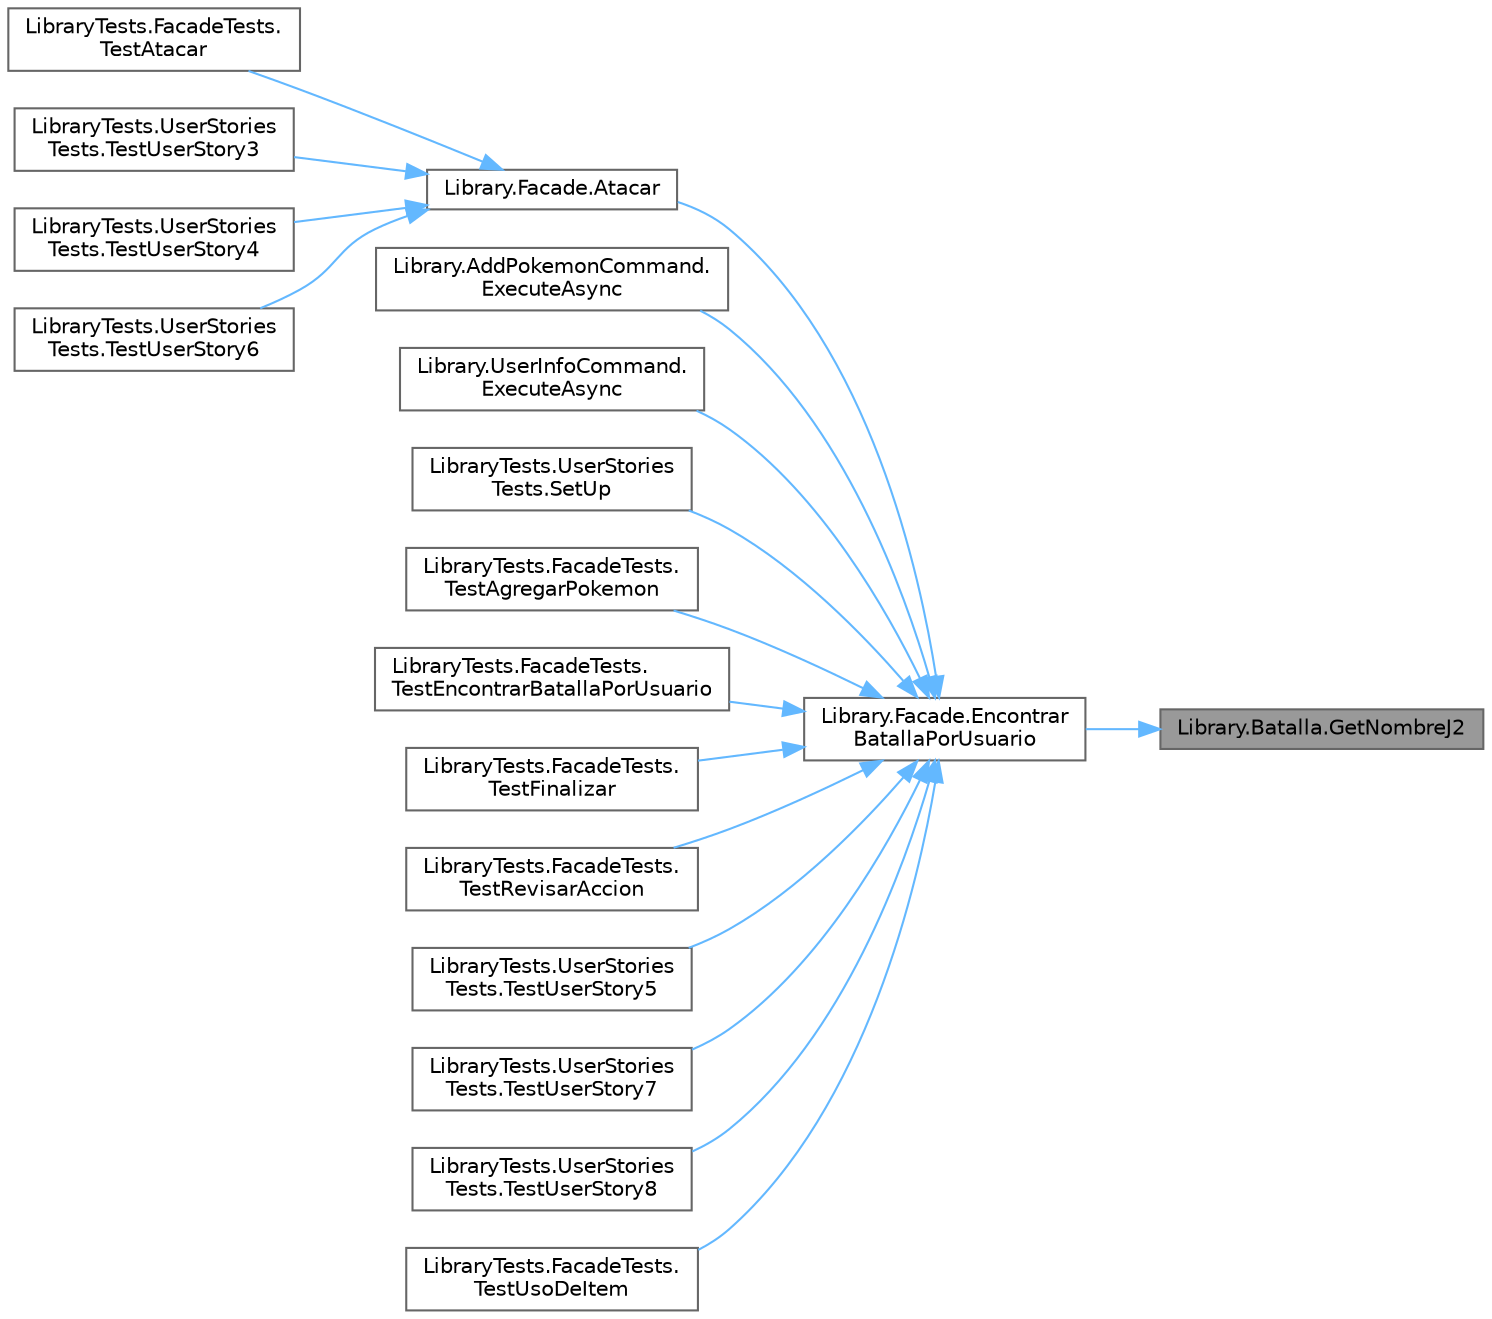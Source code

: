 digraph "Library.Batalla.GetNombreJ2"
{
 // INTERACTIVE_SVG=YES
 // LATEX_PDF_SIZE
  bgcolor="transparent";
  edge [fontname=Helvetica,fontsize=10,labelfontname=Helvetica,labelfontsize=10];
  node [fontname=Helvetica,fontsize=10,shape=box,height=0.2,width=0.4];
  rankdir="RL";
  Node1 [id="Node000001",label="Library.Batalla.GetNombreJ2",height=0.2,width=0.4,color="gray40", fillcolor="grey60", style="filled", fontcolor="black",tooltip="Devuelve el nombre del Jugador 2."];
  Node1 -> Node2 [id="edge1_Node000001_Node000002",dir="back",color="steelblue1",style="solid",tooltip=" "];
  Node2 [id="Node000002",label="Library.Facade.Encontrar\lBatallaPorUsuario",height=0.2,width=0.4,color="grey40", fillcolor="white", style="filled",URL="$classLibrary_1_1Facade.html#ae2cfaea4c9c3f6e400276ce3eb675fc5",tooltip="Busca la batalla según el usuario ingresado."];
  Node2 -> Node3 [id="edge2_Node000002_Node000003",dir="back",color="steelblue1",style="solid",tooltip=" "];
  Node3 [id="Node000003",label="Library.Facade.Atacar",height=0.2,width=0.4,color="grey40", fillcolor="white", style="filled",URL="$classLibrary_1_1Facade.html#a3f677996d74c9736c75f387f24ff0c40",tooltip="Valida y realiza el ataque."];
  Node3 -> Node4 [id="edge3_Node000003_Node000004",dir="back",color="steelblue1",style="solid",tooltip=" "];
  Node4 [id="Node000004",label="LibraryTests.FacadeTests.\lTestAtacar",height=0.2,width=0.4,color="grey40", fillcolor="white", style="filled",URL="$classLibraryTests_1_1FacadeTests.html#af22f93966c93bc6fe2965ce061b62d68",tooltip="Este test comprueba que se pueda atacar correctamente durante la batalla."];
  Node3 -> Node5 [id="edge4_Node000003_Node000005",dir="back",color="steelblue1",style="solid",tooltip=" "];
  Node5 [id="Node000005",label="LibraryTests.UserStories\lTests.TestUserStory3",height=0.2,width=0.4,color="grey40", fillcolor="white", style="filled",URL="$classLibraryTests_1_1UserStoriesTests.html#a883c55f00a8c9bbfdae8dde41e5abd5b",tooltip="Este test comprueba la historia de usuario 3."];
  Node3 -> Node6 [id="edge5_Node000003_Node000006",dir="back",color="steelblue1",style="solid",tooltip=" "];
  Node6 [id="Node000006",label="LibraryTests.UserStories\lTests.TestUserStory4",height=0.2,width=0.4,color="grey40", fillcolor="white", style="filled",URL="$classLibraryTests_1_1UserStoriesTests.html#a29d230cc97f8e77e6587b51d04d34aa5",tooltip="Este test comprueba la historia de usuario 4."];
  Node3 -> Node7 [id="edge6_Node000003_Node000007",dir="back",color="steelblue1",style="solid",tooltip=" "];
  Node7 [id="Node000007",label="LibraryTests.UserStories\lTests.TestUserStory6",height=0.2,width=0.4,color="grey40", fillcolor="white", style="filled",URL="$classLibraryTests_1_1UserStoriesTests.html#aac9f6eeb44dbeb33c33a2a4c2dd34da4",tooltip="Este test comprueba la historia de usuario 6."];
  Node2 -> Node8 [id="edge7_Node000002_Node000008",dir="back",color="steelblue1",style="solid",tooltip=" "];
  Node8 [id="Node000008",label="Library.AddPokemonCommand.\lExecuteAsync",height=0.2,width=0.4,color="grey40", fillcolor="white", style="filled",URL="$classLibrary_1_1AddPokemonCommand.html#ad07c566da5e79577fed7d4865345464a",tooltip="Implementa el comando 'atacar'. Este comando permite al jugador realizar un ataque durante la batalla..."];
  Node2 -> Node9 [id="edge8_Node000002_Node000009",dir="back",color="steelblue1",style="solid",tooltip=" "];
  Node9 [id="Node000009",label="Library.UserInfoCommand.\lExecuteAsync",height=0.2,width=0.4,color="grey40", fillcolor="white", style="filled",URL="$classLibrary_1_1UserInfoCommand.html#ab5bcd91fcf255d4589b30f00a6927ab9",tooltip="Implementa el comando 'userinfo', alias 'who' o 'whois' del bot."];
  Node2 -> Node10 [id="edge9_Node000002_Node000010",dir="back",color="steelblue1",style="solid",tooltip=" "];
  Node10 [id="Node000010",label="LibraryTests.UserStories\lTests.SetUp",height=0.2,width=0.4,color="grey40", fillcolor="white", style="filled",URL="$classLibraryTests_1_1UserStoriesTests.html#ad72f3487f7ce4e7128da2f9156ea2d44",tooltip="En este OneTimeSetUp instanciamos objetos que necesitaremos para testear."];
  Node2 -> Node11 [id="edge10_Node000002_Node000011",dir="back",color="steelblue1",style="solid",tooltip=" "];
  Node11 [id="Node000011",label="LibraryTests.FacadeTests.\lTestAgregarPokemon",height=0.2,width=0.4,color="grey40", fillcolor="white", style="filled",URL="$classLibraryTests_1_1FacadeTests.html#ae7d0bc19b8da0b9b12971d1837cc31ec",tooltip="Este test comprueba que se pueda agregar un Pokémon durante la batalla."];
  Node2 -> Node12 [id="edge11_Node000002_Node000012",dir="back",color="steelblue1",style="solid",tooltip=" "];
  Node12 [id="Node000012",label="LibraryTests.FacadeTests.\lTestEncontrarBatallaPorUsuario",height=0.2,width=0.4,color="grey40", fillcolor="white", style="filled",URL="$classLibraryTests_1_1FacadeTests.html#ae1eaae8f94aa3c79bbf3611d395e5203",tooltip="Este test comprueba que se pueda encontrar una batalla de la lista de batallas por el nombre de un ju..."];
  Node2 -> Node13 [id="edge12_Node000002_Node000013",dir="back",color="steelblue1",style="solid",tooltip=" "];
  Node13 [id="Node000013",label="LibraryTests.FacadeTests.\lTestFinalizar",height=0.2,width=0.4,color="grey40", fillcolor="white", style="filled",URL="$classLibraryTests_1_1FacadeTests.html#ae9d79d8fc2d766b3f84301b4eec15d3e",tooltip="Este test permite comprobar que se finaliza efectivamente la batalla con este método."];
  Node2 -> Node14 [id="edge13_Node000002_Node000014",dir="back",color="steelblue1",style="solid",tooltip=" "];
  Node14 [id="Node000014",label="LibraryTests.FacadeTests.\lTestRevisarAccion",height=0.2,width=0.4,color="grey40", fillcolor="white", style="filled",URL="$classLibraryTests_1_1FacadeTests.html#a057c64e69aab56c0080df6a41185ccf2",tooltip="Este test comprueba que se pueda revisar correctamente si un jugador tiene permitido realizar una acc..."];
  Node2 -> Node15 [id="edge14_Node000002_Node000015",dir="back",color="steelblue1",style="solid",tooltip=" "];
  Node15 [id="Node000015",label="LibraryTests.UserStories\lTests.TestUserStory5",height=0.2,width=0.4,color="grey40", fillcolor="white", style="filled",URL="$classLibraryTests_1_1UserStoriesTests.html#a5e44dd67db565a27c001db09a005aa26",tooltip="Este test comprueba la historia de usuario 5."];
  Node2 -> Node16 [id="edge15_Node000002_Node000016",dir="back",color="steelblue1",style="solid",tooltip=" "];
  Node16 [id="Node000016",label="LibraryTests.UserStories\lTests.TestUserStory7",height=0.2,width=0.4,color="grey40", fillcolor="white", style="filled",URL="$classLibraryTests_1_1UserStoriesTests.html#a35a6fc61e1853f1ebec52d7fe39eff9b",tooltip="Este test comprueba la historia de usuario 7."];
  Node2 -> Node17 [id="edge16_Node000002_Node000017",dir="back",color="steelblue1",style="solid",tooltip=" "];
  Node17 [id="Node000017",label="LibraryTests.UserStories\lTests.TestUserStory8",height=0.2,width=0.4,color="grey40", fillcolor="white", style="filled",URL="$classLibraryTests_1_1UserStoriesTests.html#a7a9e941044e99000f4679d42d02c80fb",tooltip="Este test comprueba la historia de usuario 8."];
  Node2 -> Node18 [id="edge17_Node000002_Node000018",dir="back",color="steelblue1",style="solid",tooltip=" "];
  Node18 [id="Node000018",label="LibraryTests.FacadeTests.\lTestUsoDeItem",height=0.2,width=0.4,color="grey40", fillcolor="white", style="filled",URL="$classLibraryTests_1_1FacadeTests.html#ae4c1e2218823ca49f29c0154a189cbfe",tooltip="Este test comprueba que se pueda usar un item correctamente durante la batalla."];
}
